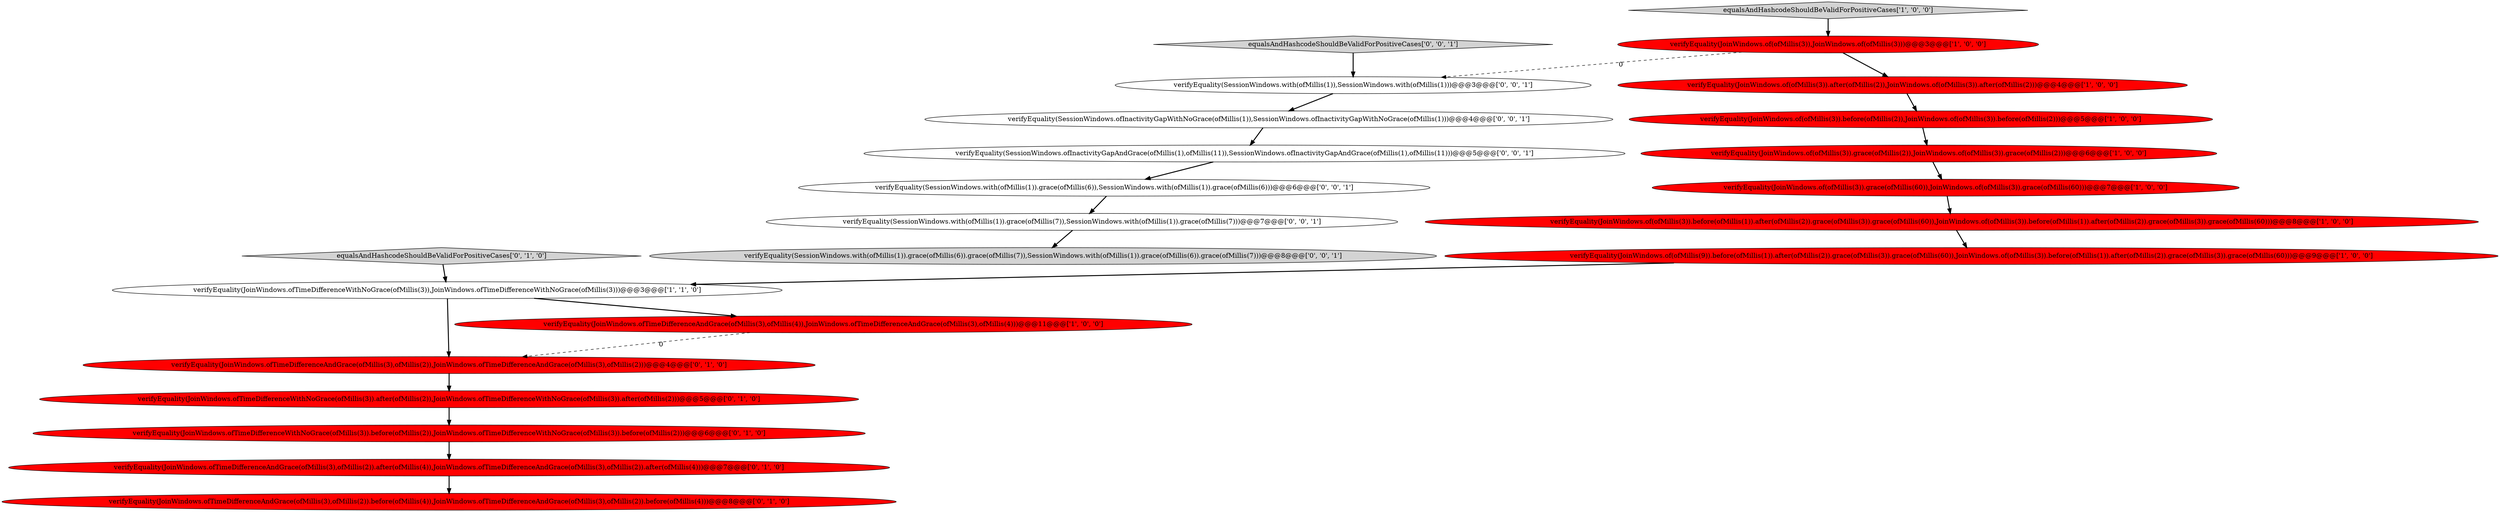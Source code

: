 digraph {
12 [style = filled, label = "verifyEquality(JoinWindows.ofTimeDifferenceAndGrace(ofMillis(3),ofMillis(2)),JoinWindows.ofTimeDifferenceAndGrace(ofMillis(3),ofMillis(2)))@@@4@@@['0', '1', '0']", fillcolor = red, shape = ellipse image = "AAA1AAABBB2BBB"];
4 [style = filled, label = "equalsAndHashcodeShouldBeValidForPositiveCases['1', '0', '0']", fillcolor = lightgray, shape = diamond image = "AAA0AAABBB1BBB"];
21 [style = filled, label = "verifyEquality(SessionWindows.ofInactivityGapWithNoGrace(ofMillis(1)),SessionWindows.ofInactivityGapWithNoGrace(ofMillis(1)))@@@4@@@['0', '0', '1']", fillcolor = white, shape = ellipse image = "AAA0AAABBB3BBB"];
20 [style = filled, label = "verifyEquality(SessionWindows.with(ofMillis(1)).grace(ofMillis(7)),SessionWindows.with(ofMillis(1)).grace(ofMillis(7)))@@@7@@@['0', '0', '1']", fillcolor = white, shape = ellipse image = "AAA0AAABBB3BBB"];
16 [style = filled, label = "verifyEquality(SessionWindows.ofInactivityGapAndGrace(ofMillis(1),ofMillis(11)),SessionWindows.ofInactivityGapAndGrace(ofMillis(1),ofMillis(11)))@@@5@@@['0', '0', '1']", fillcolor = white, shape = ellipse image = "AAA0AAABBB3BBB"];
2 [style = filled, label = "verifyEquality(JoinWindows.of(ofMillis(3)).before(ofMillis(1)).after(ofMillis(2)).grace(ofMillis(3)).grace(ofMillis(60)),JoinWindows.of(ofMillis(3)).before(ofMillis(1)).after(ofMillis(2)).grace(ofMillis(3)).grace(ofMillis(60)))@@@8@@@['1', '0', '0']", fillcolor = red, shape = ellipse image = "AAA1AAABBB1BBB"];
13 [style = filled, label = "equalsAndHashcodeShouldBeValidForPositiveCases['0', '1', '0']", fillcolor = lightgray, shape = diamond image = "AAA0AAABBB2BBB"];
11 [style = filled, label = "verifyEquality(JoinWindows.ofTimeDifferenceAndGrace(ofMillis(3),ofMillis(2)).after(ofMillis(4)),JoinWindows.ofTimeDifferenceAndGrace(ofMillis(3),ofMillis(2)).after(ofMillis(4)))@@@7@@@['0', '1', '0']", fillcolor = red, shape = ellipse image = "AAA1AAABBB2BBB"];
19 [style = filled, label = "verifyEquality(SessionWindows.with(ofMillis(1)),SessionWindows.with(ofMillis(1)))@@@3@@@['0', '0', '1']", fillcolor = white, shape = ellipse image = "AAA0AAABBB3BBB"];
1 [style = filled, label = "verifyEquality(JoinWindows.of(ofMillis(3)),JoinWindows.of(ofMillis(3)))@@@3@@@['1', '0', '0']", fillcolor = red, shape = ellipse image = "AAA1AAABBB1BBB"];
3 [style = filled, label = "verifyEquality(JoinWindows.ofTimeDifferenceWithNoGrace(ofMillis(3)),JoinWindows.ofTimeDifferenceWithNoGrace(ofMillis(3)))@@@3@@@['1', '1', '0']", fillcolor = white, shape = ellipse image = "AAA0AAABBB1BBB"];
8 [style = filled, label = "verifyEquality(JoinWindows.of(ofMillis(3)).grace(ofMillis(60)),JoinWindows.of(ofMillis(3)).grace(ofMillis(60)))@@@7@@@['1', '0', '0']", fillcolor = red, shape = ellipse image = "AAA1AAABBB1BBB"];
17 [style = filled, label = "verifyEquality(SessionWindows.with(ofMillis(1)).grace(ofMillis(6)),SessionWindows.with(ofMillis(1)).grace(ofMillis(6)))@@@6@@@['0', '0', '1']", fillcolor = white, shape = ellipse image = "AAA0AAABBB3BBB"];
15 [style = filled, label = "verifyEquality(JoinWindows.ofTimeDifferenceWithNoGrace(ofMillis(3)).after(ofMillis(2)),JoinWindows.ofTimeDifferenceWithNoGrace(ofMillis(3)).after(ofMillis(2)))@@@5@@@['0', '1', '0']", fillcolor = red, shape = ellipse image = "AAA1AAABBB2BBB"];
10 [style = filled, label = "verifyEquality(JoinWindows.ofTimeDifferenceWithNoGrace(ofMillis(3)).before(ofMillis(2)),JoinWindows.ofTimeDifferenceWithNoGrace(ofMillis(3)).before(ofMillis(2)))@@@6@@@['0', '1', '0']", fillcolor = red, shape = ellipse image = "AAA1AAABBB2BBB"];
5 [style = filled, label = "verifyEquality(JoinWindows.ofTimeDifferenceAndGrace(ofMillis(3),ofMillis(4)),JoinWindows.ofTimeDifferenceAndGrace(ofMillis(3),ofMillis(4)))@@@11@@@['1', '0', '0']", fillcolor = red, shape = ellipse image = "AAA1AAABBB1BBB"];
18 [style = filled, label = "equalsAndHashcodeShouldBeValidForPositiveCases['0', '0', '1']", fillcolor = lightgray, shape = diamond image = "AAA0AAABBB3BBB"];
14 [style = filled, label = "verifyEquality(JoinWindows.ofTimeDifferenceAndGrace(ofMillis(3),ofMillis(2)).before(ofMillis(4)),JoinWindows.ofTimeDifferenceAndGrace(ofMillis(3),ofMillis(2)).before(ofMillis(4)))@@@8@@@['0', '1', '0']", fillcolor = red, shape = ellipse image = "AAA1AAABBB2BBB"];
6 [style = filled, label = "verifyEquality(JoinWindows.of(ofMillis(3)).after(ofMillis(2)),JoinWindows.of(ofMillis(3)).after(ofMillis(2)))@@@4@@@['1', '0', '0']", fillcolor = red, shape = ellipse image = "AAA1AAABBB1BBB"];
9 [style = filled, label = "verifyEquality(JoinWindows.of(ofMillis(3)).grace(ofMillis(2)),JoinWindows.of(ofMillis(3)).grace(ofMillis(2)))@@@6@@@['1', '0', '0']", fillcolor = red, shape = ellipse image = "AAA1AAABBB1BBB"];
0 [style = filled, label = "verifyEquality(JoinWindows.of(ofMillis(9)).before(ofMillis(1)).after(ofMillis(2)).grace(ofMillis(3)).grace(ofMillis(60)),JoinWindows.of(ofMillis(3)).before(ofMillis(1)).after(ofMillis(2)).grace(ofMillis(3)).grace(ofMillis(60)))@@@9@@@['1', '0', '0']", fillcolor = red, shape = ellipse image = "AAA1AAABBB1BBB"];
22 [style = filled, label = "verifyEquality(SessionWindows.with(ofMillis(1)).grace(ofMillis(6)).grace(ofMillis(7)),SessionWindows.with(ofMillis(1)).grace(ofMillis(6)).grace(ofMillis(7)))@@@8@@@['0', '0', '1']", fillcolor = lightgray, shape = ellipse image = "AAA0AAABBB3BBB"];
7 [style = filled, label = "verifyEquality(JoinWindows.of(ofMillis(3)).before(ofMillis(2)),JoinWindows.of(ofMillis(3)).before(ofMillis(2)))@@@5@@@['1', '0', '0']", fillcolor = red, shape = ellipse image = "AAA1AAABBB1BBB"];
0->3 [style = bold, label=""];
15->10 [style = bold, label=""];
5->12 [style = dashed, label="0"];
11->14 [style = bold, label=""];
1->19 [style = dashed, label="0"];
12->15 [style = bold, label=""];
18->19 [style = bold, label=""];
16->17 [style = bold, label=""];
3->12 [style = bold, label=""];
9->8 [style = bold, label=""];
20->22 [style = bold, label=""];
7->9 [style = bold, label=""];
3->5 [style = bold, label=""];
2->0 [style = bold, label=""];
1->6 [style = bold, label=""];
13->3 [style = bold, label=""];
8->2 [style = bold, label=""];
21->16 [style = bold, label=""];
4->1 [style = bold, label=""];
6->7 [style = bold, label=""];
17->20 [style = bold, label=""];
10->11 [style = bold, label=""];
19->21 [style = bold, label=""];
}
